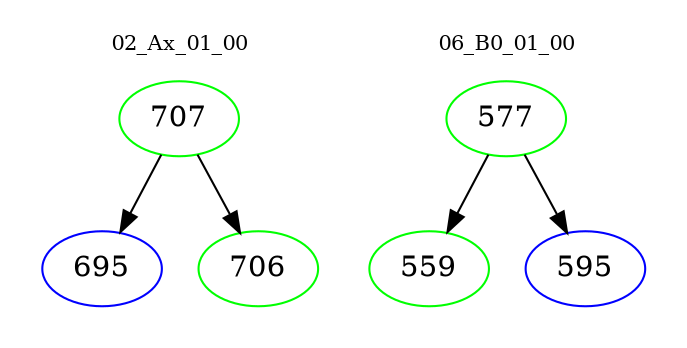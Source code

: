 digraph{
subgraph cluster_0 {
color = white
label = "02_Ax_01_00";
fontsize=10;
T0_707 [label="707", color="green"]
T0_707 -> T0_695 [color="black"]
T0_695 [label="695", color="blue"]
T0_707 -> T0_706 [color="black"]
T0_706 [label="706", color="green"]
}
subgraph cluster_1 {
color = white
label = "06_B0_01_00";
fontsize=10;
T1_577 [label="577", color="green"]
T1_577 -> T1_559 [color="black"]
T1_559 [label="559", color="green"]
T1_577 -> T1_595 [color="black"]
T1_595 [label="595", color="blue"]
}
}
